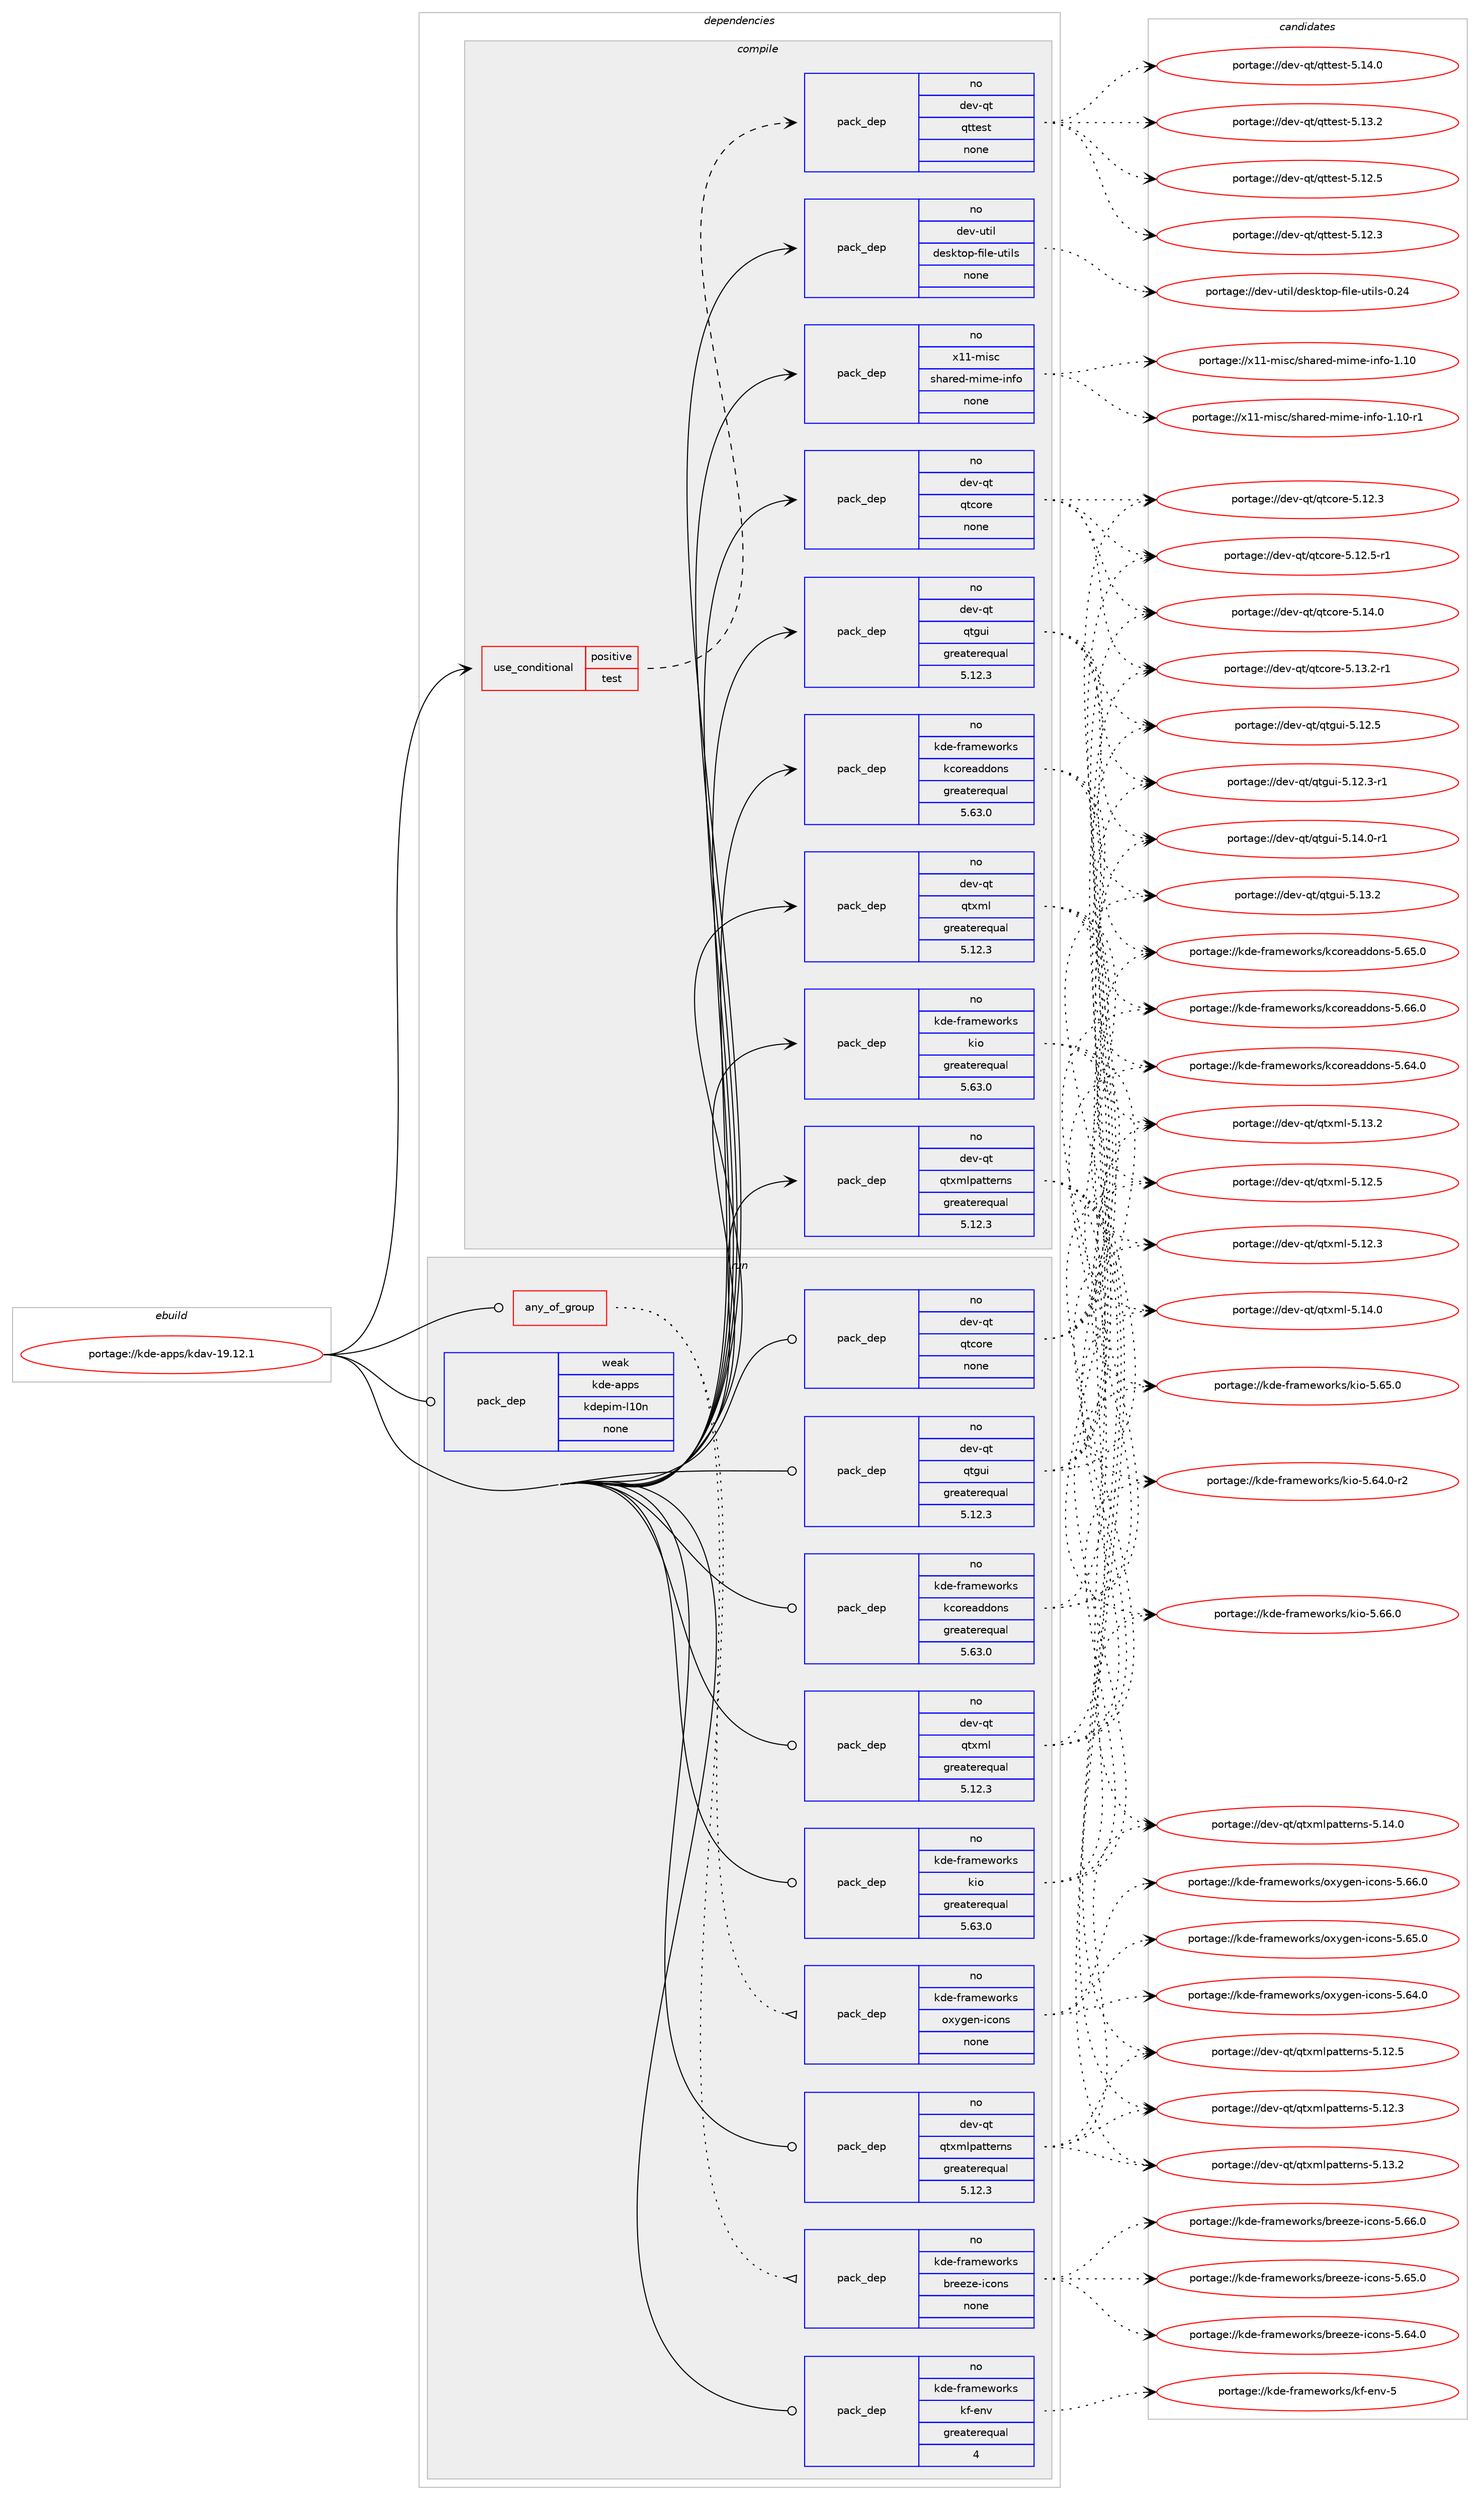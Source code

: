 digraph prolog {

# *************
# Graph options
# *************

newrank=true;
concentrate=true;
compound=true;
graph [rankdir=LR,fontname=Helvetica,fontsize=10,ranksep=1.5];#, ranksep=2.5, nodesep=0.2];
edge  [arrowhead=vee];
node  [fontname=Helvetica,fontsize=10];

# **********
# The ebuild
# **********

subgraph cluster_leftcol {
color=gray;
rank=same;
label=<<i>ebuild</i>>;
id [label="portage://kde-apps/kdav-19.12.1", color=red, width=4, href="../kde-apps/kdav-19.12.1.svg"];
}

# ****************
# The dependencies
# ****************

subgraph cluster_midcol {
color=gray;
label=<<i>dependencies</i>>;
subgraph cluster_compile {
fillcolor="#eeeeee";
style=filled;
label=<<i>compile</i>>;
subgraph cond56781 {
dependency265134 [label=<<TABLE BORDER="0" CELLBORDER="1" CELLSPACING="0" CELLPADDING="4"><TR><TD ROWSPAN="3" CELLPADDING="10">use_conditional</TD></TR><TR><TD>positive</TD></TR><TR><TD>test</TD></TR></TABLE>>, shape=none, color=red];
subgraph pack204218 {
dependency265135 [label=<<TABLE BORDER="0" CELLBORDER="1" CELLSPACING="0" CELLPADDING="4" WIDTH="220"><TR><TD ROWSPAN="6" CELLPADDING="30">pack_dep</TD></TR><TR><TD WIDTH="110">no</TD></TR><TR><TD>dev-qt</TD></TR><TR><TD>qttest</TD></TR><TR><TD>none</TD></TR><TR><TD></TD></TR></TABLE>>, shape=none, color=blue];
}
dependency265134:e -> dependency265135:w [weight=20,style="dashed",arrowhead="vee"];
}
id:e -> dependency265134:w [weight=20,style="solid",arrowhead="vee"];
subgraph pack204219 {
dependency265136 [label=<<TABLE BORDER="0" CELLBORDER="1" CELLSPACING="0" CELLPADDING="4" WIDTH="220"><TR><TD ROWSPAN="6" CELLPADDING="30">pack_dep</TD></TR><TR><TD WIDTH="110">no</TD></TR><TR><TD>dev-qt</TD></TR><TR><TD>qtcore</TD></TR><TR><TD>none</TD></TR><TR><TD></TD></TR></TABLE>>, shape=none, color=blue];
}
id:e -> dependency265136:w [weight=20,style="solid",arrowhead="vee"];
subgraph pack204220 {
dependency265137 [label=<<TABLE BORDER="0" CELLBORDER="1" CELLSPACING="0" CELLPADDING="4" WIDTH="220"><TR><TD ROWSPAN="6" CELLPADDING="30">pack_dep</TD></TR><TR><TD WIDTH="110">no</TD></TR><TR><TD>dev-qt</TD></TR><TR><TD>qtgui</TD></TR><TR><TD>greaterequal</TD></TR><TR><TD>5.12.3</TD></TR></TABLE>>, shape=none, color=blue];
}
id:e -> dependency265137:w [weight=20,style="solid",arrowhead="vee"];
subgraph pack204221 {
dependency265138 [label=<<TABLE BORDER="0" CELLBORDER="1" CELLSPACING="0" CELLPADDING="4" WIDTH="220"><TR><TD ROWSPAN="6" CELLPADDING="30">pack_dep</TD></TR><TR><TD WIDTH="110">no</TD></TR><TR><TD>dev-qt</TD></TR><TR><TD>qtxml</TD></TR><TR><TD>greaterequal</TD></TR><TR><TD>5.12.3</TD></TR></TABLE>>, shape=none, color=blue];
}
id:e -> dependency265138:w [weight=20,style="solid",arrowhead="vee"];
subgraph pack204222 {
dependency265139 [label=<<TABLE BORDER="0" CELLBORDER="1" CELLSPACING="0" CELLPADDING="4" WIDTH="220"><TR><TD ROWSPAN="6" CELLPADDING="30">pack_dep</TD></TR><TR><TD WIDTH="110">no</TD></TR><TR><TD>dev-qt</TD></TR><TR><TD>qtxmlpatterns</TD></TR><TR><TD>greaterequal</TD></TR><TR><TD>5.12.3</TD></TR></TABLE>>, shape=none, color=blue];
}
id:e -> dependency265139:w [weight=20,style="solid",arrowhead="vee"];
subgraph pack204223 {
dependency265140 [label=<<TABLE BORDER="0" CELLBORDER="1" CELLSPACING="0" CELLPADDING="4" WIDTH="220"><TR><TD ROWSPAN="6" CELLPADDING="30">pack_dep</TD></TR><TR><TD WIDTH="110">no</TD></TR><TR><TD>dev-util</TD></TR><TR><TD>desktop-file-utils</TD></TR><TR><TD>none</TD></TR><TR><TD></TD></TR></TABLE>>, shape=none, color=blue];
}
id:e -> dependency265140:w [weight=20,style="solid",arrowhead="vee"];
subgraph pack204224 {
dependency265141 [label=<<TABLE BORDER="0" CELLBORDER="1" CELLSPACING="0" CELLPADDING="4" WIDTH="220"><TR><TD ROWSPAN="6" CELLPADDING="30">pack_dep</TD></TR><TR><TD WIDTH="110">no</TD></TR><TR><TD>kde-frameworks</TD></TR><TR><TD>kcoreaddons</TD></TR><TR><TD>greaterequal</TD></TR><TR><TD>5.63.0</TD></TR></TABLE>>, shape=none, color=blue];
}
id:e -> dependency265141:w [weight=20,style="solid",arrowhead="vee"];
subgraph pack204225 {
dependency265142 [label=<<TABLE BORDER="0" CELLBORDER="1" CELLSPACING="0" CELLPADDING="4" WIDTH="220"><TR><TD ROWSPAN="6" CELLPADDING="30">pack_dep</TD></TR><TR><TD WIDTH="110">no</TD></TR><TR><TD>kde-frameworks</TD></TR><TR><TD>kio</TD></TR><TR><TD>greaterequal</TD></TR><TR><TD>5.63.0</TD></TR></TABLE>>, shape=none, color=blue];
}
id:e -> dependency265142:w [weight=20,style="solid",arrowhead="vee"];
subgraph pack204226 {
dependency265143 [label=<<TABLE BORDER="0" CELLBORDER="1" CELLSPACING="0" CELLPADDING="4" WIDTH="220"><TR><TD ROWSPAN="6" CELLPADDING="30">pack_dep</TD></TR><TR><TD WIDTH="110">no</TD></TR><TR><TD>x11-misc</TD></TR><TR><TD>shared-mime-info</TD></TR><TR><TD>none</TD></TR><TR><TD></TD></TR></TABLE>>, shape=none, color=blue];
}
id:e -> dependency265143:w [weight=20,style="solid",arrowhead="vee"];
}
subgraph cluster_compileandrun {
fillcolor="#eeeeee";
style=filled;
label=<<i>compile and run</i>>;
}
subgraph cluster_run {
fillcolor="#eeeeee";
style=filled;
label=<<i>run</i>>;
subgraph any3950 {
dependency265144 [label=<<TABLE BORDER="0" CELLBORDER="1" CELLSPACING="0" CELLPADDING="4"><TR><TD CELLPADDING="10">any_of_group</TD></TR></TABLE>>, shape=none, color=red];subgraph pack204227 {
dependency265145 [label=<<TABLE BORDER="0" CELLBORDER="1" CELLSPACING="0" CELLPADDING="4" WIDTH="220"><TR><TD ROWSPAN="6" CELLPADDING="30">pack_dep</TD></TR><TR><TD WIDTH="110">no</TD></TR><TR><TD>kde-frameworks</TD></TR><TR><TD>breeze-icons</TD></TR><TR><TD>none</TD></TR><TR><TD></TD></TR></TABLE>>, shape=none, color=blue];
}
dependency265144:e -> dependency265145:w [weight=20,style="dotted",arrowhead="oinv"];
subgraph pack204228 {
dependency265146 [label=<<TABLE BORDER="0" CELLBORDER="1" CELLSPACING="0" CELLPADDING="4" WIDTH="220"><TR><TD ROWSPAN="6" CELLPADDING="30">pack_dep</TD></TR><TR><TD WIDTH="110">no</TD></TR><TR><TD>kde-frameworks</TD></TR><TR><TD>oxygen-icons</TD></TR><TR><TD>none</TD></TR><TR><TD></TD></TR></TABLE>>, shape=none, color=blue];
}
dependency265144:e -> dependency265146:w [weight=20,style="dotted",arrowhead="oinv"];
}
id:e -> dependency265144:w [weight=20,style="solid",arrowhead="odot"];
subgraph pack204229 {
dependency265147 [label=<<TABLE BORDER="0" CELLBORDER="1" CELLSPACING="0" CELLPADDING="4" WIDTH="220"><TR><TD ROWSPAN="6" CELLPADDING="30">pack_dep</TD></TR><TR><TD WIDTH="110">no</TD></TR><TR><TD>dev-qt</TD></TR><TR><TD>qtcore</TD></TR><TR><TD>none</TD></TR><TR><TD></TD></TR></TABLE>>, shape=none, color=blue];
}
id:e -> dependency265147:w [weight=20,style="solid",arrowhead="odot"];
subgraph pack204230 {
dependency265148 [label=<<TABLE BORDER="0" CELLBORDER="1" CELLSPACING="0" CELLPADDING="4" WIDTH="220"><TR><TD ROWSPAN="6" CELLPADDING="30">pack_dep</TD></TR><TR><TD WIDTH="110">no</TD></TR><TR><TD>dev-qt</TD></TR><TR><TD>qtgui</TD></TR><TR><TD>greaterequal</TD></TR><TR><TD>5.12.3</TD></TR></TABLE>>, shape=none, color=blue];
}
id:e -> dependency265148:w [weight=20,style="solid",arrowhead="odot"];
subgraph pack204231 {
dependency265149 [label=<<TABLE BORDER="0" CELLBORDER="1" CELLSPACING="0" CELLPADDING="4" WIDTH="220"><TR><TD ROWSPAN="6" CELLPADDING="30">pack_dep</TD></TR><TR><TD WIDTH="110">no</TD></TR><TR><TD>dev-qt</TD></TR><TR><TD>qtxml</TD></TR><TR><TD>greaterequal</TD></TR><TR><TD>5.12.3</TD></TR></TABLE>>, shape=none, color=blue];
}
id:e -> dependency265149:w [weight=20,style="solid",arrowhead="odot"];
subgraph pack204232 {
dependency265150 [label=<<TABLE BORDER="0" CELLBORDER="1" CELLSPACING="0" CELLPADDING="4" WIDTH="220"><TR><TD ROWSPAN="6" CELLPADDING="30">pack_dep</TD></TR><TR><TD WIDTH="110">no</TD></TR><TR><TD>dev-qt</TD></TR><TR><TD>qtxmlpatterns</TD></TR><TR><TD>greaterequal</TD></TR><TR><TD>5.12.3</TD></TR></TABLE>>, shape=none, color=blue];
}
id:e -> dependency265150:w [weight=20,style="solid",arrowhead="odot"];
subgraph pack204233 {
dependency265151 [label=<<TABLE BORDER="0" CELLBORDER="1" CELLSPACING="0" CELLPADDING="4" WIDTH="220"><TR><TD ROWSPAN="6" CELLPADDING="30">pack_dep</TD></TR><TR><TD WIDTH="110">no</TD></TR><TR><TD>kde-frameworks</TD></TR><TR><TD>kcoreaddons</TD></TR><TR><TD>greaterequal</TD></TR><TR><TD>5.63.0</TD></TR></TABLE>>, shape=none, color=blue];
}
id:e -> dependency265151:w [weight=20,style="solid",arrowhead="odot"];
subgraph pack204234 {
dependency265152 [label=<<TABLE BORDER="0" CELLBORDER="1" CELLSPACING="0" CELLPADDING="4" WIDTH="220"><TR><TD ROWSPAN="6" CELLPADDING="30">pack_dep</TD></TR><TR><TD WIDTH="110">no</TD></TR><TR><TD>kde-frameworks</TD></TR><TR><TD>kf-env</TD></TR><TR><TD>greaterequal</TD></TR><TR><TD>4</TD></TR></TABLE>>, shape=none, color=blue];
}
id:e -> dependency265152:w [weight=20,style="solid",arrowhead="odot"];
subgraph pack204235 {
dependency265153 [label=<<TABLE BORDER="0" CELLBORDER="1" CELLSPACING="0" CELLPADDING="4" WIDTH="220"><TR><TD ROWSPAN="6" CELLPADDING="30">pack_dep</TD></TR><TR><TD WIDTH="110">no</TD></TR><TR><TD>kde-frameworks</TD></TR><TR><TD>kio</TD></TR><TR><TD>greaterequal</TD></TR><TR><TD>5.63.0</TD></TR></TABLE>>, shape=none, color=blue];
}
id:e -> dependency265153:w [weight=20,style="solid",arrowhead="odot"];
subgraph pack204236 {
dependency265154 [label=<<TABLE BORDER="0" CELLBORDER="1" CELLSPACING="0" CELLPADDING="4" WIDTH="220"><TR><TD ROWSPAN="6" CELLPADDING="30">pack_dep</TD></TR><TR><TD WIDTH="110">weak</TD></TR><TR><TD>kde-apps</TD></TR><TR><TD>kdepim-l10n</TD></TR><TR><TD>none</TD></TR><TR><TD></TD></TR></TABLE>>, shape=none, color=blue];
}
id:e -> dependency265154:w [weight=20,style="solid",arrowhead="odot"];
}
}

# **************
# The candidates
# **************

subgraph cluster_choices {
rank=same;
color=gray;
label=<<i>candidates</i>>;

subgraph choice204218 {
color=black;
nodesep=1;
choice100101118451131164711311611610111511645534649524648 [label="portage://dev-qt/qttest-5.14.0", color=red, width=4,href="../dev-qt/qttest-5.14.0.svg"];
choice100101118451131164711311611610111511645534649514650 [label="portage://dev-qt/qttest-5.13.2", color=red, width=4,href="../dev-qt/qttest-5.13.2.svg"];
choice100101118451131164711311611610111511645534649504653 [label="portage://dev-qt/qttest-5.12.5", color=red, width=4,href="../dev-qt/qttest-5.12.5.svg"];
choice100101118451131164711311611610111511645534649504651 [label="portage://dev-qt/qttest-5.12.3", color=red, width=4,href="../dev-qt/qttest-5.12.3.svg"];
dependency265135:e -> choice100101118451131164711311611610111511645534649524648:w [style=dotted,weight="100"];
dependency265135:e -> choice100101118451131164711311611610111511645534649514650:w [style=dotted,weight="100"];
dependency265135:e -> choice100101118451131164711311611610111511645534649504653:w [style=dotted,weight="100"];
dependency265135:e -> choice100101118451131164711311611610111511645534649504651:w [style=dotted,weight="100"];
}
subgraph choice204219 {
color=black;
nodesep=1;
choice10010111845113116471131169911111410145534649524648 [label="portage://dev-qt/qtcore-5.14.0", color=red, width=4,href="../dev-qt/qtcore-5.14.0.svg"];
choice100101118451131164711311699111114101455346495146504511449 [label="portage://dev-qt/qtcore-5.13.2-r1", color=red, width=4,href="../dev-qt/qtcore-5.13.2-r1.svg"];
choice100101118451131164711311699111114101455346495046534511449 [label="portage://dev-qt/qtcore-5.12.5-r1", color=red, width=4,href="../dev-qt/qtcore-5.12.5-r1.svg"];
choice10010111845113116471131169911111410145534649504651 [label="portage://dev-qt/qtcore-5.12.3", color=red, width=4,href="../dev-qt/qtcore-5.12.3.svg"];
dependency265136:e -> choice10010111845113116471131169911111410145534649524648:w [style=dotted,weight="100"];
dependency265136:e -> choice100101118451131164711311699111114101455346495146504511449:w [style=dotted,weight="100"];
dependency265136:e -> choice100101118451131164711311699111114101455346495046534511449:w [style=dotted,weight="100"];
dependency265136:e -> choice10010111845113116471131169911111410145534649504651:w [style=dotted,weight="100"];
}
subgraph choice204220 {
color=black;
nodesep=1;
choice1001011184511311647113116103117105455346495246484511449 [label="portage://dev-qt/qtgui-5.14.0-r1", color=red, width=4,href="../dev-qt/qtgui-5.14.0-r1.svg"];
choice100101118451131164711311610311710545534649514650 [label="portage://dev-qt/qtgui-5.13.2", color=red, width=4,href="../dev-qt/qtgui-5.13.2.svg"];
choice100101118451131164711311610311710545534649504653 [label="portage://dev-qt/qtgui-5.12.5", color=red, width=4,href="../dev-qt/qtgui-5.12.5.svg"];
choice1001011184511311647113116103117105455346495046514511449 [label="portage://dev-qt/qtgui-5.12.3-r1", color=red, width=4,href="../dev-qt/qtgui-5.12.3-r1.svg"];
dependency265137:e -> choice1001011184511311647113116103117105455346495246484511449:w [style=dotted,weight="100"];
dependency265137:e -> choice100101118451131164711311610311710545534649514650:w [style=dotted,weight="100"];
dependency265137:e -> choice100101118451131164711311610311710545534649504653:w [style=dotted,weight="100"];
dependency265137:e -> choice1001011184511311647113116103117105455346495046514511449:w [style=dotted,weight="100"];
}
subgraph choice204221 {
color=black;
nodesep=1;
choice100101118451131164711311612010910845534649524648 [label="portage://dev-qt/qtxml-5.14.0", color=red, width=4,href="../dev-qt/qtxml-5.14.0.svg"];
choice100101118451131164711311612010910845534649514650 [label="portage://dev-qt/qtxml-5.13.2", color=red, width=4,href="../dev-qt/qtxml-5.13.2.svg"];
choice100101118451131164711311612010910845534649504653 [label="portage://dev-qt/qtxml-5.12.5", color=red, width=4,href="../dev-qt/qtxml-5.12.5.svg"];
choice100101118451131164711311612010910845534649504651 [label="portage://dev-qt/qtxml-5.12.3", color=red, width=4,href="../dev-qt/qtxml-5.12.3.svg"];
dependency265138:e -> choice100101118451131164711311612010910845534649524648:w [style=dotted,weight="100"];
dependency265138:e -> choice100101118451131164711311612010910845534649514650:w [style=dotted,weight="100"];
dependency265138:e -> choice100101118451131164711311612010910845534649504653:w [style=dotted,weight="100"];
dependency265138:e -> choice100101118451131164711311612010910845534649504651:w [style=dotted,weight="100"];
}
subgraph choice204222 {
color=black;
nodesep=1;
choice10010111845113116471131161201091081129711611610111411011545534649524648 [label="portage://dev-qt/qtxmlpatterns-5.14.0", color=red, width=4,href="../dev-qt/qtxmlpatterns-5.14.0.svg"];
choice10010111845113116471131161201091081129711611610111411011545534649514650 [label="portage://dev-qt/qtxmlpatterns-5.13.2", color=red, width=4,href="../dev-qt/qtxmlpatterns-5.13.2.svg"];
choice10010111845113116471131161201091081129711611610111411011545534649504653 [label="portage://dev-qt/qtxmlpatterns-5.12.5", color=red, width=4,href="../dev-qt/qtxmlpatterns-5.12.5.svg"];
choice10010111845113116471131161201091081129711611610111411011545534649504651 [label="portage://dev-qt/qtxmlpatterns-5.12.3", color=red, width=4,href="../dev-qt/qtxmlpatterns-5.12.3.svg"];
dependency265139:e -> choice10010111845113116471131161201091081129711611610111411011545534649524648:w [style=dotted,weight="100"];
dependency265139:e -> choice10010111845113116471131161201091081129711611610111411011545534649514650:w [style=dotted,weight="100"];
dependency265139:e -> choice10010111845113116471131161201091081129711611610111411011545534649504653:w [style=dotted,weight="100"];
dependency265139:e -> choice10010111845113116471131161201091081129711611610111411011545534649504651:w [style=dotted,weight="100"];
}
subgraph choice204223 {
color=black;
nodesep=1;
choice100101118451171161051084710010111510711611111245102105108101451171161051081154548465052 [label="portage://dev-util/desktop-file-utils-0.24", color=red, width=4,href="../dev-util/desktop-file-utils-0.24.svg"];
dependency265140:e -> choice100101118451171161051084710010111510711611111245102105108101451171161051081154548465052:w [style=dotted,weight="100"];
}
subgraph choice204224 {
color=black;
nodesep=1;
choice107100101451021149710910111911111410711547107991111141019710010011111011545534654544648 [label="portage://kde-frameworks/kcoreaddons-5.66.0", color=red, width=4,href="../kde-frameworks/kcoreaddons-5.66.0.svg"];
choice107100101451021149710910111911111410711547107991111141019710010011111011545534654534648 [label="portage://kde-frameworks/kcoreaddons-5.65.0", color=red, width=4,href="../kde-frameworks/kcoreaddons-5.65.0.svg"];
choice107100101451021149710910111911111410711547107991111141019710010011111011545534654524648 [label="portage://kde-frameworks/kcoreaddons-5.64.0", color=red, width=4,href="../kde-frameworks/kcoreaddons-5.64.0.svg"];
dependency265141:e -> choice107100101451021149710910111911111410711547107991111141019710010011111011545534654544648:w [style=dotted,weight="100"];
dependency265141:e -> choice107100101451021149710910111911111410711547107991111141019710010011111011545534654534648:w [style=dotted,weight="100"];
dependency265141:e -> choice107100101451021149710910111911111410711547107991111141019710010011111011545534654524648:w [style=dotted,weight="100"];
}
subgraph choice204225 {
color=black;
nodesep=1;
choice10710010145102114971091011191111141071154710710511145534654544648 [label="portage://kde-frameworks/kio-5.66.0", color=red, width=4,href="../kde-frameworks/kio-5.66.0.svg"];
choice10710010145102114971091011191111141071154710710511145534654534648 [label="portage://kde-frameworks/kio-5.65.0", color=red, width=4,href="../kde-frameworks/kio-5.65.0.svg"];
choice107100101451021149710910111911111410711547107105111455346545246484511450 [label="portage://kde-frameworks/kio-5.64.0-r2", color=red, width=4,href="../kde-frameworks/kio-5.64.0-r2.svg"];
dependency265142:e -> choice10710010145102114971091011191111141071154710710511145534654544648:w [style=dotted,weight="100"];
dependency265142:e -> choice10710010145102114971091011191111141071154710710511145534654534648:w [style=dotted,weight="100"];
dependency265142:e -> choice107100101451021149710910111911111410711547107105111455346545246484511450:w [style=dotted,weight="100"];
}
subgraph choice204226 {
color=black;
nodesep=1;
choice120494945109105115994711510497114101100451091051091014510511010211145494649484511449 [label="portage://x11-misc/shared-mime-info-1.10-r1", color=red, width=4,href="../x11-misc/shared-mime-info-1.10-r1.svg"];
choice12049494510910511599471151049711410110045109105109101451051101021114549464948 [label="portage://x11-misc/shared-mime-info-1.10", color=red, width=4,href="../x11-misc/shared-mime-info-1.10.svg"];
dependency265143:e -> choice120494945109105115994711510497114101100451091051091014510511010211145494649484511449:w [style=dotted,weight="100"];
dependency265143:e -> choice12049494510910511599471151049711410110045109105109101451051101021114549464948:w [style=dotted,weight="100"];
}
subgraph choice204227 {
color=black;
nodesep=1;
choice10710010145102114971091011191111141071154798114101101122101451059911111011545534654544648 [label="portage://kde-frameworks/breeze-icons-5.66.0", color=red, width=4,href="../kde-frameworks/breeze-icons-5.66.0.svg"];
choice10710010145102114971091011191111141071154798114101101122101451059911111011545534654534648 [label="portage://kde-frameworks/breeze-icons-5.65.0", color=red, width=4,href="../kde-frameworks/breeze-icons-5.65.0.svg"];
choice10710010145102114971091011191111141071154798114101101122101451059911111011545534654524648 [label="portage://kde-frameworks/breeze-icons-5.64.0", color=red, width=4,href="../kde-frameworks/breeze-icons-5.64.0.svg"];
dependency265145:e -> choice10710010145102114971091011191111141071154798114101101122101451059911111011545534654544648:w [style=dotted,weight="100"];
dependency265145:e -> choice10710010145102114971091011191111141071154798114101101122101451059911111011545534654534648:w [style=dotted,weight="100"];
dependency265145:e -> choice10710010145102114971091011191111141071154798114101101122101451059911111011545534654524648:w [style=dotted,weight="100"];
}
subgraph choice204228 {
color=black;
nodesep=1;
choice107100101451021149710910111911111410711547111120121103101110451059911111011545534654544648 [label="portage://kde-frameworks/oxygen-icons-5.66.0", color=red, width=4,href="../kde-frameworks/oxygen-icons-5.66.0.svg"];
choice107100101451021149710910111911111410711547111120121103101110451059911111011545534654534648 [label="portage://kde-frameworks/oxygen-icons-5.65.0", color=red, width=4,href="../kde-frameworks/oxygen-icons-5.65.0.svg"];
choice107100101451021149710910111911111410711547111120121103101110451059911111011545534654524648 [label="portage://kde-frameworks/oxygen-icons-5.64.0", color=red, width=4,href="../kde-frameworks/oxygen-icons-5.64.0.svg"];
dependency265146:e -> choice107100101451021149710910111911111410711547111120121103101110451059911111011545534654544648:w [style=dotted,weight="100"];
dependency265146:e -> choice107100101451021149710910111911111410711547111120121103101110451059911111011545534654534648:w [style=dotted,weight="100"];
dependency265146:e -> choice107100101451021149710910111911111410711547111120121103101110451059911111011545534654524648:w [style=dotted,weight="100"];
}
subgraph choice204229 {
color=black;
nodesep=1;
choice10010111845113116471131169911111410145534649524648 [label="portage://dev-qt/qtcore-5.14.0", color=red, width=4,href="../dev-qt/qtcore-5.14.0.svg"];
choice100101118451131164711311699111114101455346495146504511449 [label="portage://dev-qt/qtcore-5.13.2-r1", color=red, width=4,href="../dev-qt/qtcore-5.13.2-r1.svg"];
choice100101118451131164711311699111114101455346495046534511449 [label="portage://dev-qt/qtcore-5.12.5-r1", color=red, width=4,href="../dev-qt/qtcore-5.12.5-r1.svg"];
choice10010111845113116471131169911111410145534649504651 [label="portage://dev-qt/qtcore-5.12.3", color=red, width=4,href="../dev-qt/qtcore-5.12.3.svg"];
dependency265147:e -> choice10010111845113116471131169911111410145534649524648:w [style=dotted,weight="100"];
dependency265147:e -> choice100101118451131164711311699111114101455346495146504511449:w [style=dotted,weight="100"];
dependency265147:e -> choice100101118451131164711311699111114101455346495046534511449:w [style=dotted,weight="100"];
dependency265147:e -> choice10010111845113116471131169911111410145534649504651:w [style=dotted,weight="100"];
}
subgraph choice204230 {
color=black;
nodesep=1;
choice1001011184511311647113116103117105455346495246484511449 [label="portage://dev-qt/qtgui-5.14.0-r1", color=red, width=4,href="../dev-qt/qtgui-5.14.0-r1.svg"];
choice100101118451131164711311610311710545534649514650 [label="portage://dev-qt/qtgui-5.13.2", color=red, width=4,href="../dev-qt/qtgui-5.13.2.svg"];
choice100101118451131164711311610311710545534649504653 [label="portage://dev-qt/qtgui-5.12.5", color=red, width=4,href="../dev-qt/qtgui-5.12.5.svg"];
choice1001011184511311647113116103117105455346495046514511449 [label="portage://dev-qt/qtgui-5.12.3-r1", color=red, width=4,href="../dev-qt/qtgui-5.12.3-r1.svg"];
dependency265148:e -> choice1001011184511311647113116103117105455346495246484511449:w [style=dotted,weight="100"];
dependency265148:e -> choice100101118451131164711311610311710545534649514650:w [style=dotted,weight="100"];
dependency265148:e -> choice100101118451131164711311610311710545534649504653:w [style=dotted,weight="100"];
dependency265148:e -> choice1001011184511311647113116103117105455346495046514511449:w [style=dotted,weight="100"];
}
subgraph choice204231 {
color=black;
nodesep=1;
choice100101118451131164711311612010910845534649524648 [label="portage://dev-qt/qtxml-5.14.0", color=red, width=4,href="../dev-qt/qtxml-5.14.0.svg"];
choice100101118451131164711311612010910845534649514650 [label="portage://dev-qt/qtxml-5.13.2", color=red, width=4,href="../dev-qt/qtxml-5.13.2.svg"];
choice100101118451131164711311612010910845534649504653 [label="portage://dev-qt/qtxml-5.12.5", color=red, width=4,href="../dev-qt/qtxml-5.12.5.svg"];
choice100101118451131164711311612010910845534649504651 [label="portage://dev-qt/qtxml-5.12.3", color=red, width=4,href="../dev-qt/qtxml-5.12.3.svg"];
dependency265149:e -> choice100101118451131164711311612010910845534649524648:w [style=dotted,weight="100"];
dependency265149:e -> choice100101118451131164711311612010910845534649514650:w [style=dotted,weight="100"];
dependency265149:e -> choice100101118451131164711311612010910845534649504653:w [style=dotted,weight="100"];
dependency265149:e -> choice100101118451131164711311612010910845534649504651:w [style=dotted,weight="100"];
}
subgraph choice204232 {
color=black;
nodesep=1;
choice10010111845113116471131161201091081129711611610111411011545534649524648 [label="portage://dev-qt/qtxmlpatterns-5.14.0", color=red, width=4,href="../dev-qt/qtxmlpatterns-5.14.0.svg"];
choice10010111845113116471131161201091081129711611610111411011545534649514650 [label="portage://dev-qt/qtxmlpatterns-5.13.2", color=red, width=4,href="../dev-qt/qtxmlpatterns-5.13.2.svg"];
choice10010111845113116471131161201091081129711611610111411011545534649504653 [label="portage://dev-qt/qtxmlpatterns-5.12.5", color=red, width=4,href="../dev-qt/qtxmlpatterns-5.12.5.svg"];
choice10010111845113116471131161201091081129711611610111411011545534649504651 [label="portage://dev-qt/qtxmlpatterns-5.12.3", color=red, width=4,href="../dev-qt/qtxmlpatterns-5.12.3.svg"];
dependency265150:e -> choice10010111845113116471131161201091081129711611610111411011545534649524648:w [style=dotted,weight="100"];
dependency265150:e -> choice10010111845113116471131161201091081129711611610111411011545534649514650:w [style=dotted,weight="100"];
dependency265150:e -> choice10010111845113116471131161201091081129711611610111411011545534649504653:w [style=dotted,weight="100"];
dependency265150:e -> choice10010111845113116471131161201091081129711611610111411011545534649504651:w [style=dotted,weight="100"];
}
subgraph choice204233 {
color=black;
nodesep=1;
choice107100101451021149710910111911111410711547107991111141019710010011111011545534654544648 [label="portage://kde-frameworks/kcoreaddons-5.66.0", color=red, width=4,href="../kde-frameworks/kcoreaddons-5.66.0.svg"];
choice107100101451021149710910111911111410711547107991111141019710010011111011545534654534648 [label="portage://kde-frameworks/kcoreaddons-5.65.0", color=red, width=4,href="../kde-frameworks/kcoreaddons-5.65.0.svg"];
choice107100101451021149710910111911111410711547107991111141019710010011111011545534654524648 [label="portage://kde-frameworks/kcoreaddons-5.64.0", color=red, width=4,href="../kde-frameworks/kcoreaddons-5.64.0.svg"];
dependency265151:e -> choice107100101451021149710910111911111410711547107991111141019710010011111011545534654544648:w [style=dotted,weight="100"];
dependency265151:e -> choice107100101451021149710910111911111410711547107991111141019710010011111011545534654534648:w [style=dotted,weight="100"];
dependency265151:e -> choice107100101451021149710910111911111410711547107991111141019710010011111011545534654524648:w [style=dotted,weight="100"];
}
subgraph choice204234 {
color=black;
nodesep=1;
choice107100101451021149710910111911111410711547107102451011101184553 [label="portage://kde-frameworks/kf-env-5", color=red, width=4,href="../kde-frameworks/kf-env-5.svg"];
dependency265152:e -> choice107100101451021149710910111911111410711547107102451011101184553:w [style=dotted,weight="100"];
}
subgraph choice204235 {
color=black;
nodesep=1;
choice10710010145102114971091011191111141071154710710511145534654544648 [label="portage://kde-frameworks/kio-5.66.0", color=red, width=4,href="../kde-frameworks/kio-5.66.0.svg"];
choice10710010145102114971091011191111141071154710710511145534654534648 [label="portage://kde-frameworks/kio-5.65.0", color=red, width=4,href="../kde-frameworks/kio-5.65.0.svg"];
choice107100101451021149710910111911111410711547107105111455346545246484511450 [label="portage://kde-frameworks/kio-5.64.0-r2", color=red, width=4,href="../kde-frameworks/kio-5.64.0-r2.svg"];
dependency265153:e -> choice10710010145102114971091011191111141071154710710511145534654544648:w [style=dotted,weight="100"];
dependency265153:e -> choice10710010145102114971091011191111141071154710710511145534654534648:w [style=dotted,weight="100"];
dependency265153:e -> choice107100101451021149710910111911111410711547107105111455346545246484511450:w [style=dotted,weight="100"];
}
subgraph choice204236 {
color=black;
nodesep=1;
}
}

}
